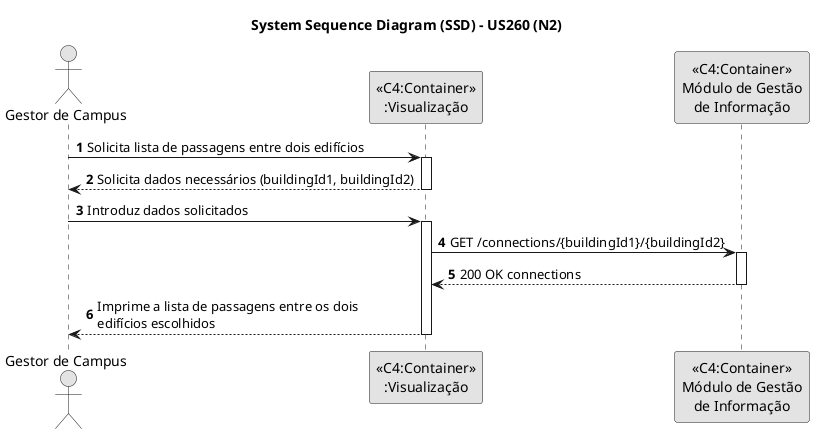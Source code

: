 @startuml
skinparam monochrome true
skinparam packageStyle rectangle
skinparam shadowing false

title System Sequence Diagram (SSD) - US260 (N2)

autonumber

actor "Gestor de Campus"

"Gestor de Campus" -> "<<C4:Container>>\n:Visualização": Solicita lista de passagens entre dois edifícios
activate "<<C4:Container>>\n:Visualização"
"<<C4:Container>>\n:Visualização" --> "Gestor de Campus": Solicita dados necessários (buildingId1, buildingId2)
deactivate "<<C4:Container>>\n:Visualização"

"Gestor de Campus" -> "<<C4:Container>>\n:Visualização": Introduz dados solicitados
activate "<<C4:Container>>\n:Visualização"
"<<C4:Container>>\n:Visualização" -> "<<C4:Container>>\nMódulo de Gestão\nde Informação": GET /connections/{buildingId1}/{buildingId2}
activate "<<C4:Container>>\nMódulo de Gestão\nde Informação"
"<<C4:Container>>\nMódulo de Gestão\nde Informação" --> "<<C4:Container>>\n:Visualização": 200 OK connections
deactivate "<<C4:Container>>\nMódulo de Gestão\nde Informação"
"Gestor de Campus" <-- "<<C4:Container>>\n:Visualização": Imprime a lista de passagens entre os dois\nedifícios escolhidos
deactivate "<<C4:Container>>\n:Visualização"

@enduml
